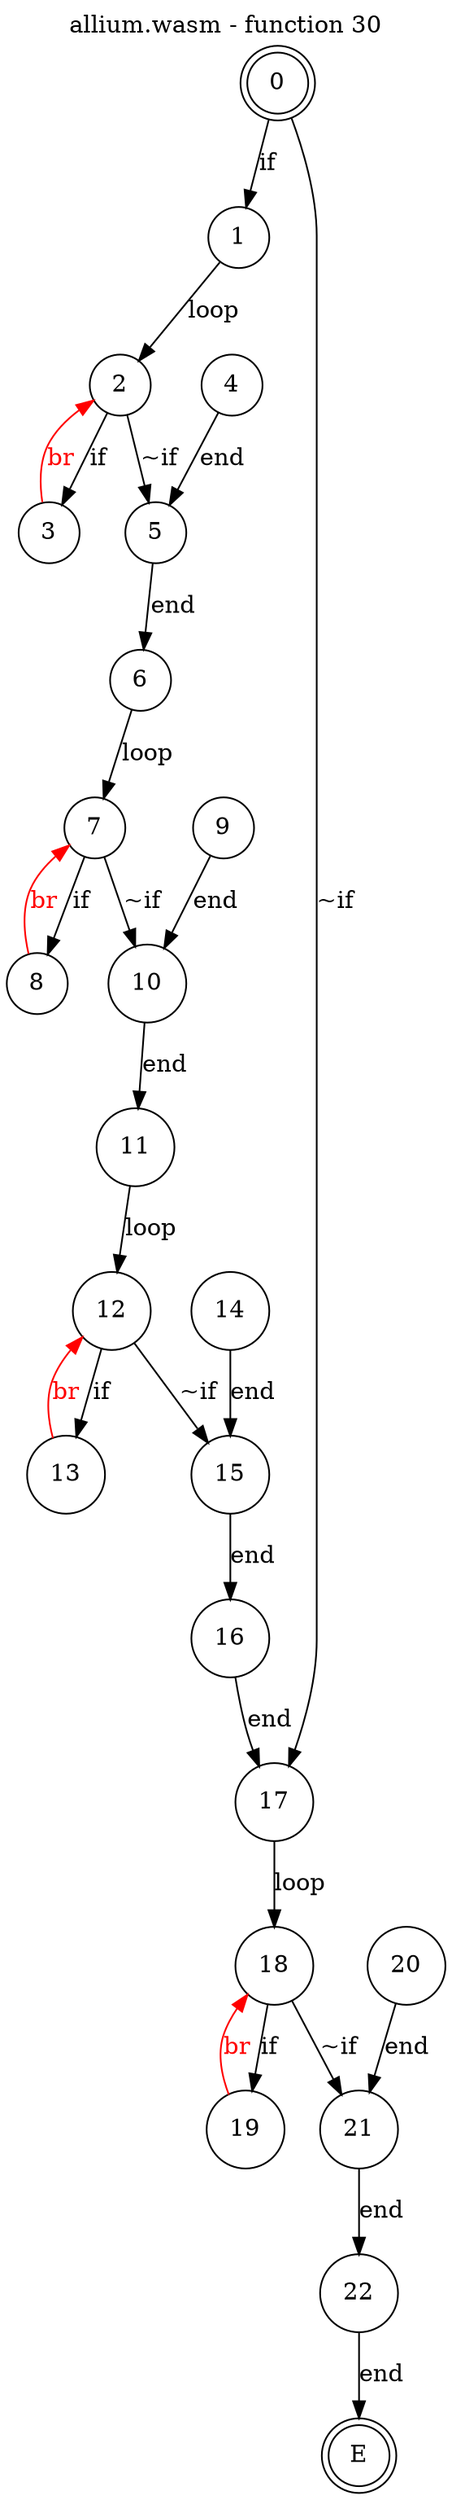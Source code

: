 digraph finite_state_machine {
    label = "allium.wasm - function 30"
    labelloc =  t
    labelfontsize = 16
    labelfontcolor = black
    labelfontname = "Helvetica"
    node [shape = doublecircle]; 0 E ;
    node [shape = circle];
    0 -> 1[label="if"];
    0 -> 17[label="~if"];
    1 -> 2[label="loop"];
    2 -> 3[label="if"];
    2 -> 5[label="~if"];
    3 -> 2[color="red" fontcolor="red" label="br"];
    4 -> 5[label="end"];
    5 -> 6[label="end"];
    6 -> 7[label="loop"];
    7 -> 8[label="if"];
    7 -> 10[label="~if"];
    8 -> 7[color="red" fontcolor="red" label="br"];
    9 -> 10[label="end"];
    10 -> 11[label="end"];
    11 -> 12[label="loop"];
    12 -> 13[label="if"];
    12 -> 15[label="~if"];
    13 -> 12[color="red" fontcolor="red" label="br"];
    14 -> 15[label="end"];
    15 -> 16[label="end"];
    16 -> 17[label="end"];
    17 -> 18[label="loop"];
    18 -> 19[label="if"];
    18 -> 21[label="~if"];
    19 -> 18[color="red" fontcolor="red" label="br"];
    20 -> 21[label="end"];
    21 -> 22[label="end"];
    22 -> E[label="end"];
}
